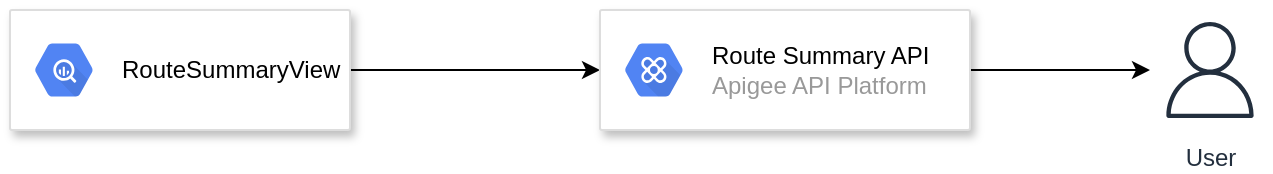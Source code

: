 <mxfile version="16.4.7" type="github">
  <diagram id="6c5zNXQw_hCXURs7wEC6" name="Page-1">
    <mxGraphModel dx="821" dy="429" grid="1" gridSize="10" guides="1" tooltips="1" connect="1" arrows="1" fold="1" page="1" pageScale="1" pageWidth="1169" pageHeight="827" math="0" shadow="0">
      <root>
        <mxCell id="0" />
        <mxCell id="1" parent="0" />
        <mxCell id="rqrvkVYyMI6aMXBywih_-9" style="edgeStyle=orthogonalEdgeStyle;rounded=0;orthogonalLoop=1;jettySize=auto;html=1;entryX=0;entryY=0.5;entryDx=0;entryDy=0;" edge="1" parent="1" source="rqrvkVYyMI6aMXBywih_-3" target="rqrvkVYyMI6aMXBywih_-7">
          <mxGeometry relative="1" as="geometry" />
        </mxCell>
        <mxCell id="rqrvkVYyMI6aMXBywih_-3" value="" style="strokeColor=#dddddd;shadow=1;strokeWidth=1;rounded=1;absoluteArcSize=1;arcSize=2;" vertex="1" parent="1">
          <mxGeometry x="120" y="190" width="170" height="60" as="geometry" />
        </mxCell>
        <mxCell id="rqrvkVYyMI6aMXBywih_-4" value="&lt;font color=&quot;#000000&quot;&gt;RouteSummaryView&lt;/font&gt;" style="sketch=0;dashed=0;connectable=0;html=1;fillColor=#5184F3;strokeColor=none;shape=mxgraph.gcp2.hexIcon;prIcon=bigquery;part=1;labelPosition=right;verticalLabelPosition=middle;align=left;verticalAlign=middle;spacingLeft=5;fontColor=#999999;fontSize=12;" vertex="1" parent="rqrvkVYyMI6aMXBywih_-3">
          <mxGeometry y="0.5" width="44" height="39" relative="1" as="geometry">
            <mxPoint x="5" y="-19.5" as="offset" />
          </mxGeometry>
        </mxCell>
        <mxCell id="rqrvkVYyMI6aMXBywih_-12" value="" style="edgeStyle=orthogonalEdgeStyle;rounded=0;orthogonalLoop=1;jettySize=auto;html=1;" edge="1" parent="1" source="rqrvkVYyMI6aMXBywih_-7" target="rqrvkVYyMI6aMXBywih_-11">
          <mxGeometry relative="1" as="geometry" />
        </mxCell>
        <mxCell id="rqrvkVYyMI6aMXBywih_-7" value="" style="strokeColor=#dddddd;shadow=1;strokeWidth=1;rounded=1;absoluteArcSize=1;arcSize=2;" vertex="1" parent="1">
          <mxGeometry x="415" y="190" width="185" height="60" as="geometry" />
        </mxCell>
        <mxCell id="rqrvkVYyMI6aMXBywih_-8" value="&lt;font color=&quot;#000000&quot;&gt;Route Summary API&lt;/font&gt;&lt;br&gt;Apigee API Platform" style="sketch=0;dashed=0;connectable=0;html=1;fillColor=#5184F3;strokeColor=none;shape=mxgraph.gcp2.hexIcon;prIcon=apigee_api_platform;part=1;labelPosition=right;verticalLabelPosition=middle;align=left;verticalAlign=middle;spacingLeft=5;fontColor=#999999;fontSize=12;" vertex="1" parent="rqrvkVYyMI6aMXBywih_-7">
          <mxGeometry y="0.5" width="44" height="39" relative="1" as="geometry">
            <mxPoint x="5" y="-19.5" as="offset" />
          </mxGeometry>
        </mxCell>
        <mxCell id="rqrvkVYyMI6aMXBywih_-11" value="User" style="sketch=0;outlineConnect=0;fontColor=#232F3E;gradientColor=none;strokeColor=#232F3E;fillColor=#ffffff;dashed=0;verticalLabelPosition=bottom;verticalAlign=top;align=center;html=1;fontSize=12;fontStyle=0;aspect=fixed;shape=mxgraph.aws4.resourceIcon;resIcon=mxgraph.aws4.user;" vertex="1" parent="1">
          <mxGeometry x="690" y="190" width="60" height="60" as="geometry" />
        </mxCell>
      </root>
    </mxGraphModel>
  </diagram>
</mxfile>
